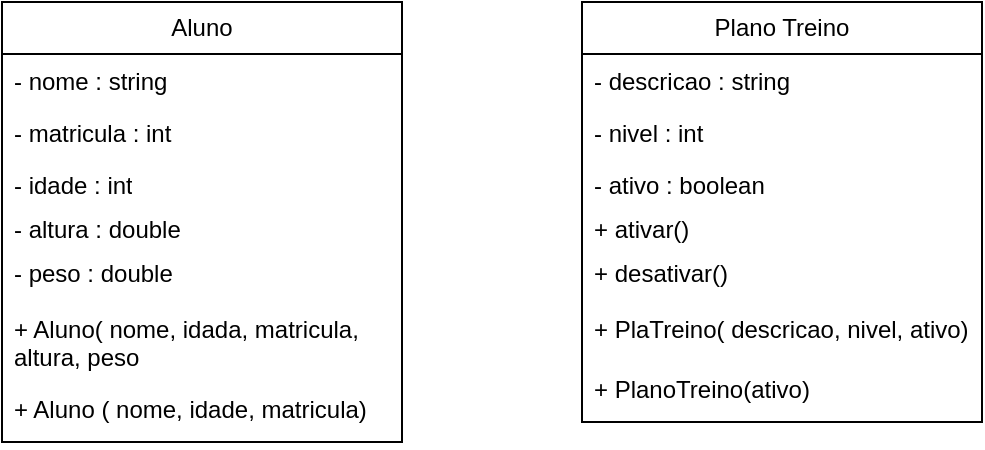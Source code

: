 <mxfile version="28.1.2">
  <diagram name="Página-1" id="68e15GcEW_7KHQM4oKyJ">
    <mxGraphModel dx="872" dy="439" grid="1" gridSize="10" guides="1" tooltips="1" connect="1" arrows="1" fold="1" page="1" pageScale="1" pageWidth="827" pageHeight="1169" math="0" shadow="0">
      <root>
        <mxCell id="0" />
        <mxCell id="1" parent="0" />
        <mxCell id="TbE3bt5Q5N9zBTFCUuKq-5" value="Aluno" style="swimlane;fontStyle=0;childLayout=stackLayout;horizontal=1;startSize=26;fillColor=none;horizontalStack=0;resizeParent=1;resizeParentMax=0;resizeLast=0;collapsible=1;marginBottom=0;whiteSpace=wrap;html=1;strokeColor=default;align=center;verticalAlign=middle;fontFamily=Helvetica;fontSize=12;fontColor=default;" vertex="1" parent="1">
          <mxGeometry x="100" y="40" width="200" height="220" as="geometry">
            <mxRectangle x="190" y="50" width="100" height="30" as="alternateBounds" />
          </mxGeometry>
        </mxCell>
        <mxCell id="TbE3bt5Q5N9zBTFCUuKq-6" value="- nome : string" style="text;strokeColor=none;fillColor=none;align=left;verticalAlign=top;spacingLeft=4;spacingRight=4;overflow=hidden;rotatable=0;points=[[0,0.5],[1,0.5]];portConstraint=eastwest;whiteSpace=wrap;html=1;fontFamily=Helvetica;fontSize=12;fontColor=default;fontStyle=0;horizontal=1;" vertex="1" parent="TbE3bt5Q5N9zBTFCUuKq-5">
          <mxGeometry y="26" width="200" height="26" as="geometry" />
        </mxCell>
        <mxCell id="TbE3bt5Q5N9zBTFCUuKq-7" value="- matricula : int" style="text;strokeColor=none;fillColor=none;align=left;verticalAlign=top;spacingLeft=4;spacingRight=4;overflow=hidden;rotatable=0;points=[[0,0.5],[1,0.5]];portConstraint=eastwest;whiteSpace=wrap;html=1;fontFamily=Helvetica;fontSize=12;fontColor=default;fontStyle=0;horizontal=1;" vertex="1" parent="TbE3bt5Q5N9zBTFCUuKq-5">
          <mxGeometry y="52" width="200" height="26" as="geometry" />
        </mxCell>
        <mxCell id="TbE3bt5Q5N9zBTFCUuKq-8" value="- idade : int" style="text;strokeColor=none;fillColor=none;align=left;verticalAlign=top;spacingLeft=4;spacingRight=4;overflow=hidden;rotatable=0;points=[[0,0.5],[1,0.5]];portConstraint=eastwest;whiteSpace=wrap;html=1;fontFamily=Helvetica;fontSize=12;fontColor=default;fontStyle=0;horizontal=1;" vertex="1" parent="TbE3bt5Q5N9zBTFCUuKq-5">
          <mxGeometry y="78" width="200" height="22" as="geometry" />
        </mxCell>
        <mxCell id="TbE3bt5Q5N9zBTFCUuKq-10" value="- altura : double" style="text;strokeColor=none;fillColor=none;align=left;verticalAlign=top;spacingLeft=4;spacingRight=4;overflow=hidden;rotatable=0;points=[[0,0.5],[1,0.5]];portConstraint=eastwest;whiteSpace=wrap;html=1;fontFamily=Helvetica;fontSize=12;fontColor=default;fontStyle=0;horizontal=1;" vertex="1" parent="TbE3bt5Q5N9zBTFCUuKq-5">
          <mxGeometry y="100" width="200" height="22" as="geometry" />
        </mxCell>
        <mxCell id="TbE3bt5Q5N9zBTFCUuKq-9" value="- peso : double" style="text;strokeColor=none;fillColor=none;align=left;verticalAlign=top;spacingLeft=4;spacingRight=4;overflow=hidden;rotatable=0;points=[[0,0.5],[1,0.5]];portConstraint=eastwest;whiteSpace=wrap;html=1;fontFamily=Helvetica;fontSize=12;fontColor=default;fontStyle=0;horizontal=1;" vertex="1" parent="TbE3bt5Q5N9zBTFCUuKq-5">
          <mxGeometry y="122" width="200" height="28" as="geometry" />
        </mxCell>
        <mxCell id="TbE3bt5Q5N9zBTFCUuKq-12" value="+ Aluno( nome, idada, matricula, altura, peso" style="text;strokeColor=none;fillColor=none;align=left;verticalAlign=top;spacingLeft=4;spacingRight=4;overflow=hidden;rotatable=0;points=[[0,0.5],[1,0.5]];portConstraint=eastwest;whiteSpace=wrap;html=1;fontFamily=Helvetica;fontSize=12;fontColor=default;fontStyle=0;horizontal=1;" vertex="1" parent="TbE3bt5Q5N9zBTFCUuKq-5">
          <mxGeometry y="150" width="200" height="40" as="geometry" />
        </mxCell>
        <mxCell id="TbE3bt5Q5N9zBTFCUuKq-11" value="+ Aluno ( nome, idade,&amp;nbsp;&lt;span style=&quot;background-color: transparent; color: light-dark(rgb(0, 0, 0), rgb(255, 255, 255));&quot;&gt;matricula)&lt;/span&gt;" style="text;strokeColor=none;fillColor=none;align=left;verticalAlign=top;spacingLeft=4;spacingRight=4;overflow=hidden;rotatable=0;points=[[0,0.5],[1,0.5]];portConstraint=eastwest;whiteSpace=wrap;html=1;fontFamily=Helvetica;fontSize=12;fontColor=default;fontStyle=0;horizontal=1;" vertex="1" parent="TbE3bt5Q5N9zBTFCUuKq-5">
          <mxGeometry y="190" width="200" height="30" as="geometry" />
        </mxCell>
        <mxCell id="TbE3bt5Q5N9zBTFCUuKq-13" value="Plano Treino" style="swimlane;fontStyle=0;childLayout=stackLayout;horizontal=1;startSize=26;fillColor=none;horizontalStack=0;resizeParent=1;resizeParentMax=0;resizeLast=0;collapsible=1;marginBottom=0;whiteSpace=wrap;html=1;strokeColor=default;align=center;verticalAlign=middle;fontFamily=Helvetica;fontSize=12;fontColor=default;" vertex="1" parent="1">
          <mxGeometry x="390" y="40" width="200" height="210" as="geometry">
            <mxRectangle x="190" y="50" width="100" height="30" as="alternateBounds" />
          </mxGeometry>
        </mxCell>
        <mxCell id="TbE3bt5Q5N9zBTFCUuKq-14" value="- descricao : string" style="text;strokeColor=none;fillColor=none;align=left;verticalAlign=top;spacingLeft=4;spacingRight=4;overflow=hidden;rotatable=0;points=[[0,0.5],[1,0.5]];portConstraint=eastwest;whiteSpace=wrap;html=1;fontFamily=Helvetica;fontSize=12;fontColor=default;fontStyle=0;horizontal=1;" vertex="1" parent="TbE3bt5Q5N9zBTFCUuKq-13">
          <mxGeometry y="26" width="200" height="26" as="geometry" />
        </mxCell>
        <mxCell id="TbE3bt5Q5N9zBTFCUuKq-15" value="- nivel : int" style="text;strokeColor=none;fillColor=none;align=left;verticalAlign=top;spacingLeft=4;spacingRight=4;overflow=hidden;rotatable=0;points=[[0,0.5],[1,0.5]];portConstraint=eastwest;whiteSpace=wrap;html=1;fontFamily=Helvetica;fontSize=12;fontColor=default;fontStyle=0;horizontal=1;" vertex="1" parent="TbE3bt5Q5N9zBTFCUuKq-13">
          <mxGeometry y="52" width="200" height="26" as="geometry" />
        </mxCell>
        <mxCell id="TbE3bt5Q5N9zBTFCUuKq-16" value="- ativo : boolean" style="text;strokeColor=none;fillColor=none;align=left;verticalAlign=top;spacingLeft=4;spacingRight=4;overflow=hidden;rotatable=0;points=[[0,0.5],[1,0.5]];portConstraint=eastwest;whiteSpace=wrap;html=1;fontFamily=Helvetica;fontSize=12;fontColor=default;fontStyle=0;horizontal=1;" vertex="1" parent="TbE3bt5Q5N9zBTFCUuKq-13">
          <mxGeometry y="78" width="200" height="22" as="geometry" />
        </mxCell>
        <mxCell id="TbE3bt5Q5N9zBTFCUuKq-17" value="+ ativar()" style="text;strokeColor=none;fillColor=none;align=left;verticalAlign=top;spacingLeft=4;spacingRight=4;overflow=hidden;rotatable=0;points=[[0,0.5],[1,0.5]];portConstraint=eastwest;whiteSpace=wrap;html=1;fontFamily=Helvetica;fontSize=12;fontColor=default;fontStyle=0;horizontal=1;" vertex="1" parent="TbE3bt5Q5N9zBTFCUuKq-13">
          <mxGeometry y="100" width="200" height="22" as="geometry" />
        </mxCell>
        <mxCell id="TbE3bt5Q5N9zBTFCUuKq-18" value="+ desativar()" style="text;strokeColor=none;fillColor=none;align=left;verticalAlign=top;spacingLeft=4;spacingRight=4;overflow=hidden;rotatable=0;points=[[0,0.5],[1,0.5]];portConstraint=eastwest;whiteSpace=wrap;html=1;fontFamily=Helvetica;fontSize=12;fontColor=default;fontStyle=0;horizontal=1;" vertex="1" parent="TbE3bt5Q5N9zBTFCUuKq-13">
          <mxGeometry y="122" width="200" height="28" as="geometry" />
        </mxCell>
        <mxCell id="TbE3bt5Q5N9zBTFCUuKq-19" value="+ PlaTreino( descricao, nivel, ativo)" style="text;strokeColor=none;fillColor=none;align=left;verticalAlign=top;spacingLeft=4;spacingRight=4;overflow=hidden;rotatable=0;points=[[0,0.5],[1,0.5]];portConstraint=eastwest;whiteSpace=wrap;html=1;fontFamily=Helvetica;fontSize=12;fontColor=default;fontStyle=0;horizontal=1;" vertex="1" parent="TbE3bt5Q5N9zBTFCUuKq-13">
          <mxGeometry y="150" width="200" height="30" as="geometry" />
        </mxCell>
        <mxCell id="TbE3bt5Q5N9zBTFCUuKq-20" value="+ PlanoTreino(ativo)" style="text;strokeColor=none;fillColor=none;align=left;verticalAlign=top;spacingLeft=4;spacingRight=4;overflow=hidden;rotatable=0;points=[[0,0.5],[1,0.5]];portConstraint=eastwest;whiteSpace=wrap;html=1;fontFamily=Helvetica;fontSize=12;fontColor=default;fontStyle=0;horizontal=1;" vertex="1" parent="TbE3bt5Q5N9zBTFCUuKq-13">
          <mxGeometry y="180" width="200" height="30" as="geometry" />
        </mxCell>
      </root>
    </mxGraphModel>
  </diagram>
</mxfile>
